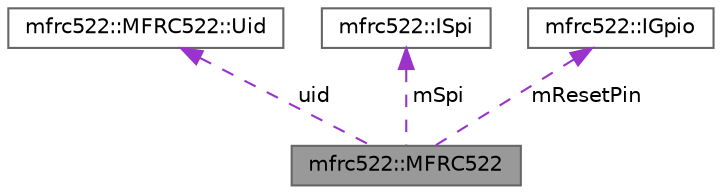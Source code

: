 digraph "mfrc522::MFRC522"
{
 // LATEX_PDF_SIZE
  bgcolor="transparent";
  edge [fontname=Helvetica,fontsize=10,labelfontname=Helvetica,labelfontsize=10];
  node [fontname=Helvetica,fontsize=10,shape=box,height=0.2,width=0.4];
  Node1 [label="mfrc522::MFRC522",height=0.2,width=0.4,color="gray40", fillcolor="grey60", style="filled", fontcolor="black",tooltip=" "];
  Node2 -> Node1 [dir="back",color="darkorchid3",style="dashed",label=" uid" ];
  Node2 [label="mfrc522::MFRC522::Uid",height=0.2,width=0.4,color="gray40", fillcolor="white", style="filled",URL="$structmfrc522_1_1_m_f_r_c522_1_1_uid.html",tooltip=" "];
  Node3 -> Node1 [dir="back",color="darkorchid3",style="dashed",label=" mSpi" ];
  Node3 [label="mfrc522::ISpi",height=0.2,width=0.4,color="gray40", fillcolor="white", style="filled",URL="$structmfrc522_1_1_i_spi.html",tooltip=" "];
  Node4 -> Node1 [dir="back",color="darkorchid3",style="dashed",label=" mResetPin" ];
  Node4 [label="mfrc522::IGpio",height=0.2,width=0.4,color="gray40", fillcolor="white", style="filled",URL="$structmfrc522_1_1_i_gpio.html",tooltip=" "];
}
